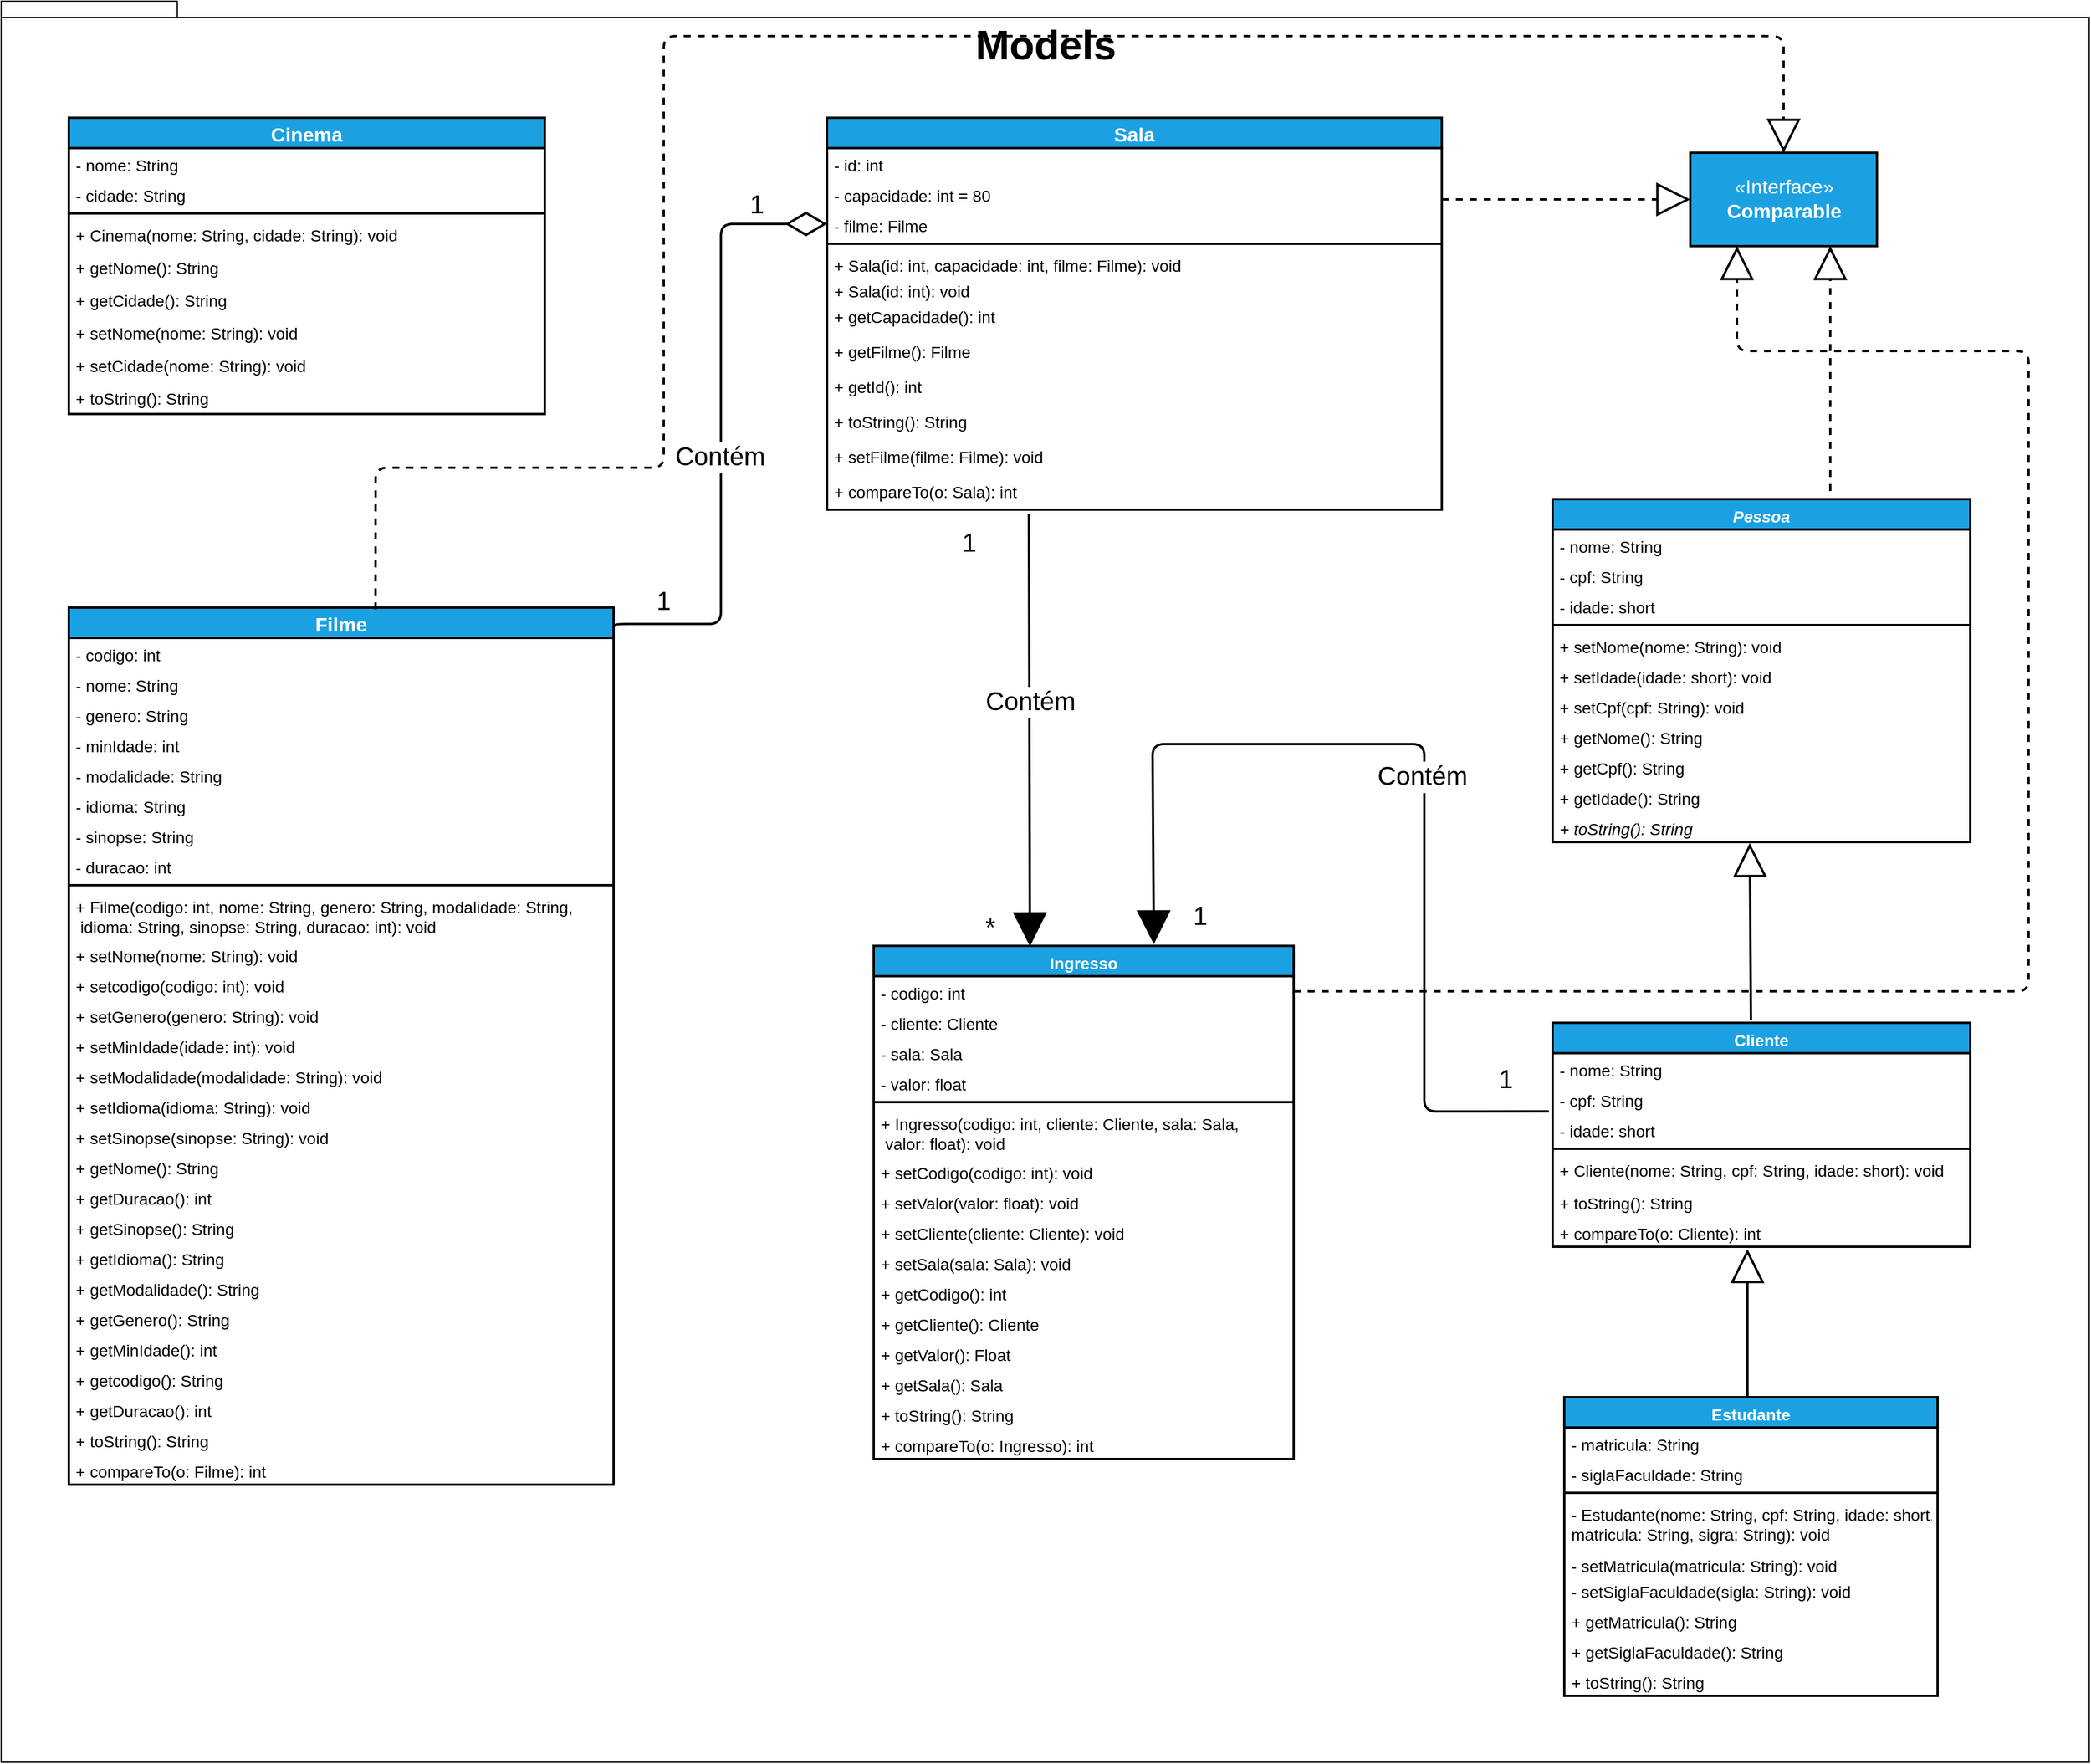 <mxfile>
    <diagram id="zVsVsS7wleitQ91phmRn" name="Página-1">
        <mxGraphModel dx="3559" dy="3665" grid="1" gridSize="10" guides="1" tooltips="1" connect="1" arrows="1" fold="1" page="1" pageScale="1" pageWidth="827" pageHeight="1169" math="0" shadow="0">
            <root>
                <mxCell id="0"/>
                <mxCell id="1" parent="0"/>
                <mxCell id="99" value="&lt;font style=&quot;font-size: 35px&quot;&gt;Models&lt;/font&gt;" style="shape=folder;fontStyle=1;spacingTop=10;tabWidth=40;tabHeight=14;tabPosition=left;html=1;strokeColor=#000000;strokeWidth=1;verticalAlign=top;align=center;fontSize=35;" vertex="1" parent="1">
                    <mxGeometry x="-481" y="-350" width="1790" height="1510" as="geometry"/>
                </mxCell>
                <mxCell id="100" value="Cinema" style="swimlane;fontStyle=1;align=center;verticalAlign=middle;childLayout=stackLayout;horizontal=1;startSize=26;horizontalStack=0;resizeParent=1;resizeParentMax=0;resizeLast=0;collapsible=1;marginBottom=0;fillColor=#1ba1e2;strokeColor=#000000;fontSize=17;fontColor=#ffffff;strokeWidth=2;fontFamily=Helvetica;" vertex="1" parent="1">
                    <mxGeometry x="-423" y="-250" width="408" height="254" as="geometry"/>
                </mxCell>
                <mxCell id="101" value="- nome: String" style="text;align=left;verticalAlign=top;spacingLeft=4;spacingRight=4;overflow=hidden;rotatable=0;points=[[0,0.5],[1,0.5]];portConstraint=eastwest;fontSize=14;" vertex="1" parent="100">
                    <mxGeometry y="26" width="408" height="26" as="geometry"/>
                </mxCell>
                <mxCell id="102" value="- cidade: String" style="text;align=left;verticalAlign=top;spacingLeft=4;spacingRight=4;overflow=hidden;rotatable=0;points=[[0,0.5],[1,0.5]];portConstraint=eastwest;fontSize=14;" vertex="1" parent="100">
                    <mxGeometry y="52" width="408" height="26" as="geometry"/>
                </mxCell>
                <mxCell id="103" value="" style="line;strokeWidth=2;align=left;verticalAlign=middle;spacingTop=-1;spacingLeft=3;spacingRight=3;rotatable=0;labelPosition=right;points=[];portConstraint=eastwest;fillColor=#fff2cc;strokeColor=#000000;fontSize=14;" vertex="1" parent="100">
                    <mxGeometry y="78" width="408" height="8" as="geometry"/>
                </mxCell>
                <mxCell id="104" value="+ Cinema(nome: String, cidade: String): void" style="text;align=left;verticalAlign=top;spacingLeft=4;spacingRight=4;overflow=hidden;rotatable=0;points=[[0,0.5],[1,0.5]];portConstraint=eastwest;fontSize=14;" vertex="1" parent="100">
                    <mxGeometry y="86" width="408" height="28" as="geometry"/>
                </mxCell>
                <mxCell id="105" value="+ getNome(): String" style="text;align=left;verticalAlign=top;spacingLeft=4;spacingRight=4;overflow=hidden;rotatable=0;points=[[0,0.5],[1,0.5]];portConstraint=eastwest;fontSize=14;" vertex="1" parent="100">
                    <mxGeometry y="114" width="408" height="28" as="geometry"/>
                </mxCell>
                <mxCell id="106" value="+ getCidade(): String" style="text;align=left;verticalAlign=top;spacingLeft=4;spacingRight=4;overflow=hidden;rotatable=0;points=[[0,0.5],[1,0.5]];portConstraint=eastwest;fontSize=14;" vertex="1" parent="100">
                    <mxGeometry y="142" width="408" height="28" as="geometry"/>
                </mxCell>
                <mxCell id="107" value="+ setNome(nome: String): void" style="text;align=left;verticalAlign=top;spacingLeft=4;spacingRight=4;overflow=hidden;rotatable=0;points=[[0,0.5],[1,0.5]];portConstraint=eastwest;fontSize=14;" vertex="1" parent="100">
                    <mxGeometry y="170" width="408" height="28" as="geometry"/>
                </mxCell>
                <mxCell id="108" value="+ setCidade(nome: String): void" style="text;align=left;verticalAlign=top;spacingLeft=4;spacingRight=4;overflow=hidden;rotatable=0;points=[[0,0.5],[1,0.5]];portConstraint=eastwest;fontSize=14;" vertex="1" parent="100">
                    <mxGeometry y="198" width="408" height="28" as="geometry"/>
                </mxCell>
                <mxCell id="109" value="+ toString(): String" style="text;align=left;verticalAlign=top;spacingLeft=4;spacingRight=4;overflow=hidden;rotatable=0;points=[[0,0.5],[1,0.5]];portConstraint=eastwest;fontSize=14;" vertex="1" parent="100">
                    <mxGeometry y="226" width="408" height="28" as="geometry"/>
                </mxCell>
                <mxCell id="110" value="Sala" style="swimlane;fontStyle=1;align=center;verticalAlign=middle;childLayout=stackLayout;horizontal=1;startSize=26;horizontalStack=0;resizeParent=1;resizeParentMax=0;resizeLast=0;collapsible=1;marginBottom=0;fillColor=#1ba1e2;strokeColor=#000000;fontSize=17;strokeWidth=2;fontColor=#ffffff;" vertex="1" parent="1">
                    <mxGeometry x="227" y="-250" width="527" height="336" as="geometry"/>
                </mxCell>
                <mxCell id="111" value="- id: int" style="text;align=left;verticalAlign=top;spacingLeft=4;spacingRight=4;overflow=hidden;rotatable=0;points=[[0,0.5],[1,0.5]];portConstraint=eastwest;fontSize=14;strokeColor=none;" vertex="1" parent="110">
                    <mxGeometry y="26" width="527" height="26" as="geometry"/>
                </mxCell>
                <mxCell id="112" value="- capacidade: int = 80" style="text;align=left;verticalAlign=top;spacingLeft=4;spacingRight=4;overflow=hidden;rotatable=0;points=[[0,0.5],[1,0.5]];portConstraint=eastwest;fontSize=14;" vertex="1" parent="110">
                    <mxGeometry y="52" width="527" height="26" as="geometry"/>
                </mxCell>
                <mxCell id="113" value="- filme: Filme" style="text;align=left;verticalAlign=top;spacingLeft=4;spacingRight=4;overflow=hidden;rotatable=0;points=[[0,0.5],[1,0.5]];portConstraint=eastwest;fontSize=14;" vertex="1" parent="110">
                    <mxGeometry y="78" width="527" height="26" as="geometry"/>
                </mxCell>
                <mxCell id="114" value="" style="line;strokeWidth=2;align=left;verticalAlign=middle;spacingTop=-1;spacingLeft=3;spacingRight=3;rotatable=0;labelPosition=right;points=[];portConstraint=eastwest;fontSize=14;sketch=0;shadow=0;labelBackgroundColor=none;labelBorderColor=none;noLabel=1;" vertex="1" parent="110">
                    <mxGeometry y="104" width="527" height="8" as="geometry"/>
                </mxCell>
                <mxCell id="115" value="+ Sala(id: int, capacidade: int, filme: Filme): void" style="text;align=left;verticalAlign=top;spacingLeft=4;spacingRight=4;overflow=hidden;rotatable=0;points=[[0,0.5],[1,0.5]];portConstraint=eastwest;fontSize=14;" vertex="1" parent="110">
                    <mxGeometry y="112" width="527" height="22" as="geometry"/>
                </mxCell>
                <mxCell id="116" value="+ Sala(id: int): void" style="text;align=left;verticalAlign=top;spacingLeft=4;spacingRight=4;overflow=hidden;rotatable=0;points=[[0,0.5],[1,0.5]];portConstraint=eastwest;fontSize=14;" vertex="1" parent="110">
                    <mxGeometry y="134" width="527" height="22" as="geometry"/>
                </mxCell>
                <mxCell id="117" value="+ getCapacidade(): int" style="text;align=left;verticalAlign=top;spacingLeft=4;spacingRight=4;overflow=hidden;rotatable=0;points=[[0,0.5],[1,0.5]];portConstraint=eastwest;fontSize=14;" vertex="1" parent="110">
                    <mxGeometry y="156" width="527" height="30" as="geometry"/>
                </mxCell>
                <mxCell id="118" value="+ getFilme(): Filme" style="text;align=left;verticalAlign=top;spacingLeft=4;spacingRight=4;overflow=hidden;rotatable=0;points=[[0,0.5],[1,0.5]];portConstraint=eastwest;fontSize=14;" vertex="1" parent="110">
                    <mxGeometry y="186" width="527" height="30" as="geometry"/>
                </mxCell>
                <mxCell id="119" value="+ getId(): int" style="text;align=left;verticalAlign=top;spacingLeft=4;spacingRight=4;overflow=hidden;rotatable=0;points=[[0,0.5],[1,0.5]];portConstraint=eastwest;fontSize=14;" vertex="1" parent="110">
                    <mxGeometry y="216" width="527" height="30" as="geometry"/>
                </mxCell>
                <mxCell id="120" value="+ toString(): String" style="text;align=left;verticalAlign=top;spacingLeft=4;spacingRight=4;overflow=hidden;rotatable=0;points=[[0,0.5],[1,0.5]];portConstraint=eastwest;fontSize=14;" vertex="1" parent="110">
                    <mxGeometry y="246" width="527" height="30" as="geometry"/>
                </mxCell>
                <mxCell id="121" value="+ setFilme(filme: Filme): void" style="text;align=left;verticalAlign=top;spacingLeft=4;spacingRight=4;overflow=hidden;rotatable=0;points=[[0,0.5],[1,0.5]];portConstraint=eastwest;fontSize=14;" vertex="1" parent="110">
                    <mxGeometry y="276" width="527" height="30" as="geometry"/>
                </mxCell>
                <mxCell id="122" value="+ compareTo(o: Sala): int" style="text;align=left;verticalAlign=top;spacingLeft=4;spacingRight=4;overflow=hidden;rotatable=0;points=[[0,0.5],[1,0.5]];portConstraint=eastwest;fontSize=14;" vertex="1" parent="110">
                    <mxGeometry y="306" width="527" height="30" as="geometry"/>
                </mxCell>
                <mxCell id="123" value="Cliente" style="swimlane;fontStyle=1;align=center;verticalAlign=top;childLayout=stackLayout;horizontal=1;startSize=26;horizontalStack=0;resizeParent=1;resizeParentMax=0;resizeLast=0;collapsible=1;marginBottom=0;fontSize=14;strokeWidth=2;fillColor=#1ba1e2;fontColor=#ffffff;strokeColor=#000000;" vertex="1" parent="1">
                    <mxGeometry x="849" y="526" width="358" height="192" as="geometry"/>
                </mxCell>
                <mxCell id="124" value="- nome: String" style="text;align=left;verticalAlign=top;spacingLeft=4;spacingRight=4;overflow=hidden;rotatable=0;points=[[0,0.5],[1,0.5]];portConstraint=eastwest;fontSize=14;" vertex="1" parent="123">
                    <mxGeometry y="26" width="358" height="26" as="geometry"/>
                </mxCell>
                <mxCell id="125" value="- cpf: String" style="text;align=left;verticalAlign=top;spacingLeft=4;spacingRight=4;overflow=hidden;rotatable=0;points=[[0,0.5],[1,0.5]];portConstraint=eastwest;fontSize=14;" vertex="1" parent="123">
                    <mxGeometry y="52" width="358" height="26" as="geometry"/>
                </mxCell>
                <mxCell id="126" value="- idade: short" style="text;align=left;verticalAlign=top;spacingLeft=4;spacingRight=4;overflow=hidden;rotatable=0;points=[[0,0.5],[1,0.5]];portConstraint=eastwest;fontSize=14;" vertex="1" parent="123">
                    <mxGeometry y="78" width="358" height="26" as="geometry"/>
                </mxCell>
                <mxCell id="127" value="" style="line;strokeWidth=2;align=left;verticalAlign=middle;spacingTop=-1;spacingLeft=3;spacingRight=3;rotatable=0;labelPosition=right;points=[];portConstraint=eastwest;fontSize=14;" vertex="1" parent="123">
                    <mxGeometry y="104" width="358" height="8" as="geometry"/>
                </mxCell>
                <mxCell id="128" value="+ Cliente(nome: String, cpf: String, idade: short): void" style="text;align=left;verticalAlign=top;spacingLeft=4;spacingRight=4;overflow=hidden;rotatable=0;points=[[0,0.5],[1,0.5]];portConstraint=eastwest;fontSize=14;" vertex="1" parent="123">
                    <mxGeometry y="112" width="358" height="28" as="geometry"/>
                </mxCell>
                <mxCell id="129" value="+ toString(): String" style="text;align=left;verticalAlign=top;spacingLeft=4;spacingRight=4;overflow=hidden;rotatable=0;points=[[0,0.5],[1,0.5]];portConstraint=eastwest;fontSize=14;" vertex="1" parent="123">
                    <mxGeometry y="140" width="358" height="26" as="geometry"/>
                </mxCell>
                <mxCell id="130" value="+ compareTo(o: Cliente): int" style="text;align=left;verticalAlign=top;spacingLeft=4;spacingRight=4;overflow=hidden;rotatable=0;points=[[0,0.5],[1,0.5]];portConstraint=eastwest;fontSize=14;" vertex="1" parent="123">
                    <mxGeometry y="166" width="358" height="26" as="geometry"/>
                </mxCell>
                <mxCell id="131" value="Filme" style="swimlane;fontStyle=1;align=center;verticalAlign=middle;childLayout=stackLayout;horizontal=1;startSize=26;horizontalStack=0;resizeParent=1;resizeParentMax=0;resizeLast=0;collapsible=1;marginBottom=0;fontSize=17;fillColor=#1ba1e2;fontColor=#ffffff;strokeColor=#000000;strokeWidth=2;labelPosition=center;verticalLabelPosition=middle;" vertex="1" parent="1">
                    <mxGeometry x="-423" y="170" width="467" height="752" as="geometry"/>
                </mxCell>
                <mxCell id="132" value="- codigo: int" style="text;align=left;verticalAlign=top;spacingLeft=4;spacingRight=4;overflow=hidden;rotatable=0;points=[[0,0.5],[1,0.5]];portConstraint=eastwest;fontSize=14;" vertex="1" parent="131">
                    <mxGeometry y="26" width="467" height="26" as="geometry"/>
                </mxCell>
                <mxCell id="133" value="- nome: String" style="text;align=left;verticalAlign=top;spacingLeft=4;spacingRight=4;overflow=hidden;rotatable=0;points=[[0,0.5],[1,0.5]];portConstraint=eastwest;fontSize=14;" vertex="1" parent="131">
                    <mxGeometry y="52" width="467" height="26" as="geometry"/>
                </mxCell>
                <mxCell id="134" value="- genero: String" style="text;align=left;verticalAlign=top;spacingLeft=4;spacingRight=4;overflow=hidden;rotatable=0;points=[[0,0.5],[1,0.5]];portConstraint=eastwest;fontSize=14;" vertex="1" parent="131">
                    <mxGeometry y="78" width="467" height="26" as="geometry"/>
                </mxCell>
                <mxCell id="135" value="- minIdade: int" style="text;align=left;verticalAlign=top;spacingLeft=4;spacingRight=4;overflow=hidden;rotatable=0;points=[[0,0.5],[1,0.5]];portConstraint=eastwest;fontSize=14;" vertex="1" parent="131">
                    <mxGeometry y="104" width="467" height="26" as="geometry"/>
                </mxCell>
                <mxCell id="136" value="- modalidade: String" style="text;align=left;verticalAlign=top;spacingLeft=4;spacingRight=4;overflow=hidden;rotatable=0;points=[[0,0.5],[1,0.5]];portConstraint=eastwest;fontSize=14;" vertex="1" parent="131">
                    <mxGeometry y="130" width="467" height="26" as="geometry"/>
                </mxCell>
                <mxCell id="137" value="- idioma: String" style="text;align=left;verticalAlign=top;spacingLeft=4;spacingRight=4;overflow=hidden;rotatable=0;points=[[0,0.5],[1,0.5]];portConstraint=eastwest;fontSize=14;" vertex="1" parent="131">
                    <mxGeometry y="156" width="467" height="26" as="geometry"/>
                </mxCell>
                <mxCell id="138" value="- sinopse: String" style="text;align=left;verticalAlign=top;spacingLeft=4;spacingRight=4;overflow=hidden;rotatable=0;points=[[0,0.5],[1,0.5]];portConstraint=eastwest;fontSize=14;" vertex="1" parent="131">
                    <mxGeometry y="182" width="467" height="26" as="geometry"/>
                </mxCell>
                <mxCell id="139" value="- duracao: int" style="text;align=left;verticalAlign=top;spacingLeft=4;spacingRight=4;overflow=hidden;rotatable=0;points=[[0,0.5],[1,0.5]];portConstraint=eastwest;fontSize=14;" vertex="1" parent="131">
                    <mxGeometry y="208" width="467" height="26" as="geometry"/>
                </mxCell>
                <mxCell id="140" value="" style="line;strokeWidth=2;align=left;verticalAlign=middle;spacingTop=-1;spacingLeft=3;spacingRight=3;rotatable=0;labelPosition=right;points=[];portConstraint=eastwest;fontSize=14;" vertex="1" parent="131">
                    <mxGeometry y="234" width="467" height="8" as="geometry"/>
                </mxCell>
                <mxCell id="141" value="+ Filme(codigo: int, nome: String, genero: String, modalidade: String,&#10; idioma: String, sinopse: String, duracao: int): void" style="text;align=left;verticalAlign=top;spacingLeft=4;spacingRight=4;overflow=hidden;rotatable=0;points=[[0,0.5],[1,0.5]];portConstraint=eastwest;fontSize=14;" vertex="1" parent="131">
                    <mxGeometry y="242" width="467" height="42" as="geometry"/>
                </mxCell>
                <mxCell id="142" value="+ setNome(nome: String): void" style="text;align=left;verticalAlign=top;spacingLeft=4;spacingRight=4;overflow=hidden;rotatable=0;points=[[0,0.5],[1,0.5]];portConstraint=eastwest;fontSize=14;" vertex="1" parent="131">
                    <mxGeometry y="284" width="467" height="26" as="geometry"/>
                </mxCell>
                <mxCell id="143" value="+ setcodigo(codigo: int): void" style="text;align=left;verticalAlign=top;spacingLeft=4;spacingRight=4;overflow=hidden;rotatable=0;points=[[0,0.5],[1,0.5]];portConstraint=eastwest;fontSize=14;" vertex="1" parent="131">
                    <mxGeometry y="310" width="467" height="26" as="geometry"/>
                </mxCell>
                <mxCell id="144" value="+ setGenero(genero: String): void" style="text;align=left;verticalAlign=top;spacingLeft=4;spacingRight=4;overflow=hidden;rotatable=0;points=[[0,0.5],[1,0.5]];portConstraint=eastwest;fontSize=14;" vertex="1" parent="131">
                    <mxGeometry y="336" width="467" height="26" as="geometry"/>
                </mxCell>
                <mxCell id="145" value="+ setMinIdade(idade: int): void" style="text;align=left;verticalAlign=top;spacingLeft=4;spacingRight=4;overflow=hidden;rotatable=0;points=[[0,0.5],[1,0.5]];portConstraint=eastwest;fontSize=14;" vertex="1" parent="131">
                    <mxGeometry y="362" width="467" height="26" as="geometry"/>
                </mxCell>
                <mxCell id="146" value="+ setModalidade(modalidade: String): void" style="text;align=left;verticalAlign=top;spacingLeft=4;spacingRight=4;overflow=hidden;rotatable=0;points=[[0,0.5],[1,0.5]];portConstraint=eastwest;fontSize=14;" vertex="1" parent="131">
                    <mxGeometry y="388" width="467" height="26" as="geometry"/>
                </mxCell>
                <mxCell id="147" value="+ setIdioma(idioma: String): void" style="text;align=left;verticalAlign=top;spacingLeft=4;spacingRight=4;overflow=hidden;rotatable=0;points=[[0,0.5],[1,0.5]];portConstraint=eastwest;fontSize=14;" vertex="1" parent="131">
                    <mxGeometry y="414" width="467" height="26" as="geometry"/>
                </mxCell>
                <mxCell id="148" value="+ setSinopse(sinopse: String): void" style="text;align=left;verticalAlign=top;spacingLeft=4;spacingRight=4;overflow=hidden;rotatable=0;points=[[0,0.5],[1,0.5]];portConstraint=eastwest;fontSize=14;" vertex="1" parent="131">
                    <mxGeometry y="440" width="467" height="26" as="geometry"/>
                </mxCell>
                <mxCell id="149" value="+ getNome(): String" style="text;align=left;verticalAlign=top;spacingLeft=4;spacingRight=4;overflow=hidden;rotatable=0;points=[[0,0.5],[1,0.5]];portConstraint=eastwest;fontSize=14;" vertex="1" parent="131">
                    <mxGeometry y="466" width="467" height="26" as="geometry"/>
                </mxCell>
                <mxCell id="150" value="+ getDuracao(): int" style="text;align=left;verticalAlign=top;spacingLeft=4;spacingRight=4;overflow=hidden;rotatable=0;points=[[0,0.5],[1,0.5]];portConstraint=eastwest;fontSize=14;" vertex="1" parent="131">
                    <mxGeometry y="492" width="467" height="26" as="geometry"/>
                </mxCell>
                <mxCell id="151" value="+ getSinopse(): String" style="text;align=left;verticalAlign=top;spacingLeft=4;spacingRight=4;overflow=hidden;rotatable=0;points=[[0,0.5],[1,0.5]];portConstraint=eastwest;fontSize=14;" vertex="1" parent="131">
                    <mxGeometry y="518" width="467" height="26" as="geometry"/>
                </mxCell>
                <mxCell id="152" value="+ getIdioma(): String" style="text;align=left;verticalAlign=top;spacingLeft=4;spacingRight=4;overflow=hidden;rotatable=0;points=[[0,0.5],[1,0.5]];portConstraint=eastwest;fontSize=14;" vertex="1" parent="131">
                    <mxGeometry y="544" width="467" height="26" as="geometry"/>
                </mxCell>
                <mxCell id="153" value="+ getModalidade(): String" style="text;align=left;verticalAlign=top;spacingLeft=4;spacingRight=4;overflow=hidden;rotatable=0;points=[[0,0.5],[1,0.5]];portConstraint=eastwest;fontSize=14;" vertex="1" parent="131">
                    <mxGeometry y="570" width="467" height="26" as="geometry"/>
                </mxCell>
                <mxCell id="154" value="+ getGenero(): String" style="text;align=left;verticalAlign=top;spacingLeft=4;spacingRight=4;overflow=hidden;rotatable=0;points=[[0,0.5],[1,0.5]];portConstraint=eastwest;fontSize=14;" vertex="1" parent="131">
                    <mxGeometry y="596" width="467" height="26" as="geometry"/>
                </mxCell>
                <mxCell id="155" value="+ getMinIdade(): int" style="text;align=left;verticalAlign=top;spacingLeft=4;spacingRight=4;overflow=hidden;rotatable=0;points=[[0,0.5],[1,0.5]];portConstraint=eastwest;fontSize=14;" vertex="1" parent="131">
                    <mxGeometry y="622" width="467" height="26" as="geometry"/>
                </mxCell>
                <mxCell id="156" value="+ getcodigo(): String" style="text;align=left;verticalAlign=top;spacingLeft=4;spacingRight=4;overflow=hidden;rotatable=0;points=[[0,0.5],[1,0.5]];portConstraint=eastwest;fontSize=14;" vertex="1" parent="131">
                    <mxGeometry y="648" width="467" height="26" as="geometry"/>
                </mxCell>
                <mxCell id="157" value="+ getDuracao(): int" style="text;align=left;verticalAlign=top;spacingLeft=4;spacingRight=4;overflow=hidden;rotatable=0;points=[[0,0.5],[1,0.5]];portConstraint=eastwest;fontSize=14;" vertex="1" parent="131">
                    <mxGeometry y="674" width="467" height="26" as="geometry"/>
                </mxCell>
                <mxCell id="158" value="+ toString(): String" style="text;align=left;verticalAlign=top;spacingLeft=4;spacingRight=4;overflow=hidden;rotatable=0;points=[[0,0.5],[1,0.5]];portConstraint=eastwest;fontSize=14;" vertex="1" parent="131">
                    <mxGeometry y="700" width="467" height="26" as="geometry"/>
                </mxCell>
                <mxCell id="159" value="+ compareTo(o: Filme): int" style="text;align=left;verticalAlign=top;spacingLeft=4;spacingRight=4;overflow=hidden;rotatable=0;points=[[0,0.5],[1,0.5]];portConstraint=eastwest;fontSize=14;" vertex="1" parent="131">
                    <mxGeometry y="726" width="467" height="26" as="geometry"/>
                </mxCell>
                <mxCell id="160" value="Estudante" style="swimlane;fontStyle=1;align=center;verticalAlign=top;childLayout=stackLayout;horizontal=1;startSize=26;horizontalStack=0;resizeParent=1;resizeParentMax=0;resizeLast=0;collapsible=1;marginBottom=0;fontSize=14;fillColor=#1ba1e2;fontColor=#ffffff;strokeColor=#000000;strokeWidth=2;rounded=0;shadow=0;sketch=0;glass=0;" vertex="1" parent="1">
                    <mxGeometry x="859" y="847" width="320" height="256" as="geometry"/>
                </mxCell>
                <mxCell id="161" value="- matricula: String" style="text;align=left;verticalAlign=top;spacingLeft=4;spacingRight=4;overflow=hidden;rotatable=0;points=[[0,0.5],[1,0.5]];portConstraint=eastwest;fontSize=14;" vertex="1" parent="160">
                    <mxGeometry y="26" width="320" height="26" as="geometry"/>
                </mxCell>
                <mxCell id="162" value="- siglaFaculdade: String" style="text;align=left;verticalAlign=top;spacingLeft=4;spacingRight=4;overflow=hidden;rotatable=0;points=[[0,0.5],[1,0.5]];portConstraint=eastwest;fontSize=14;" vertex="1" parent="160">
                    <mxGeometry y="52" width="320" height="26" as="geometry"/>
                </mxCell>
                <mxCell id="163" value="" style="line;strokeWidth=2;align=left;verticalAlign=middle;spacingTop=-1;spacingLeft=3;spacingRight=3;rotatable=0;labelPosition=right;points=[];portConstraint=eastwest;fontSize=14;shadow=0;" vertex="1" parent="160">
                    <mxGeometry y="78" width="320" height="8" as="geometry"/>
                </mxCell>
                <mxCell id="164" value="- Estudante(nome: String, cpf: String, idade: short, &#10;matricula: String, sigra: String): void" style="text;align=left;verticalAlign=top;spacingLeft=4;spacingRight=4;overflow=hidden;rotatable=0;points=[[0,0.5],[1,0.5]];portConstraint=eastwest;fontSize=14;" vertex="1" parent="160">
                    <mxGeometry y="86" width="320" height="44" as="geometry"/>
                </mxCell>
                <mxCell id="165" value="- setMatricula(matricula: String): void" style="text;align=left;verticalAlign=top;spacingLeft=4;spacingRight=4;overflow=hidden;rotatable=0;points=[[0,0.5],[1,0.5]];portConstraint=eastwest;fontSize=14;" vertex="1" parent="160">
                    <mxGeometry y="130" width="320" height="22" as="geometry"/>
                </mxCell>
                <mxCell id="166" value="- setSiglaFaculdade(sigla: String): void" style="text;align=left;verticalAlign=top;spacingLeft=4;spacingRight=4;overflow=hidden;rotatable=0;points=[[0,0.5],[1,0.5]];portConstraint=eastwest;fontSize=14;" vertex="1" parent="160">
                    <mxGeometry y="152" width="320" height="26" as="geometry"/>
                </mxCell>
                <mxCell id="167" value="+ getMatricula(): String" style="text;align=left;verticalAlign=top;spacingLeft=4;spacingRight=4;overflow=hidden;rotatable=0;points=[[0,0.5],[1,0.5]];portConstraint=eastwest;fontSize=14;" vertex="1" parent="160">
                    <mxGeometry y="178" width="320" height="26" as="geometry"/>
                </mxCell>
                <mxCell id="168" value="+ getSiglaFaculdade(): String " style="text;align=left;verticalAlign=top;spacingLeft=4;spacingRight=4;overflow=hidden;rotatable=0;points=[[0,0.5],[1,0.5]];portConstraint=eastwest;fontSize=14;" vertex="1" parent="160">
                    <mxGeometry y="204" width="320" height="26" as="geometry"/>
                </mxCell>
                <mxCell id="169" value="+ toString(): String " style="text;align=left;verticalAlign=top;spacingLeft=4;spacingRight=4;overflow=hidden;rotatable=0;points=[[0,0.5],[1,0.5]];portConstraint=eastwest;fontSize=14;" vertex="1" parent="160">
                    <mxGeometry y="230" width="320" height="26" as="geometry"/>
                </mxCell>
                <mxCell id="170" value="" style="endArrow=none;html=1;endSize=24;startArrow=diamondThin;startSize=30;startFill=0;edgeStyle=orthogonalEdgeStyle;align=left;verticalAlign=bottom;entryX=1.002;entryY=0.022;entryDx=0;entryDy=0;endFill=0;fillColor=none;fontSize=14;exitX=0;exitY=0.5;exitDx=0;exitDy=0;entryPerimeter=0;strokeWidth=2;" edge="1" parent="1" source="113" target="131">
                    <mxGeometry x="-1" y="3" relative="1" as="geometry">
                        <mxPoint x="197" y="78" as="sourcePoint"/>
                        <mxPoint x="187" y="250" as="targetPoint"/>
                        <Array as="points">
                            <mxPoint x="136" y="-159"/>
                            <mxPoint x="136" y="184"/>
                        </Array>
                    </mxGeometry>
                </mxCell>
                <mxCell id="171" value="Contém" style="edgeLabel;html=1;align=center;verticalAlign=middle;resizable=0;points=[];fontSize=22;" vertex="1" connectable="0" parent="170">
                    <mxGeometry x="0.101" y="-1" relative="1" as="geometry">
                        <mxPoint as="offset"/>
                    </mxGeometry>
                </mxCell>
                <mxCell id="172" style="edgeStyle=none;html=1;startArrow=none;startFill=0;endArrow=block;endFill=0;startSize=24;endSize=24;fontSize=14;strokeWidth=2;" edge="1" parent="1">
                    <mxGeometry relative="1" as="geometry">
                        <mxPoint x="1016" y="720" as="targetPoint"/>
                        <mxPoint x="1016" y="848" as="sourcePoint"/>
                    </mxGeometry>
                </mxCell>
                <mxCell id="173" value="«Interface»&lt;br style=&quot;font-size: 17px;&quot;&gt;&lt;b style=&quot;font-size: 17px;&quot;&gt;Comparable&lt;/b&gt;" style="html=1;fillColor=#1ba1e2;fontColor=#ffffff;strokeColor=#000000;fontSize=17;strokeWidth=2;" vertex="1" parent="1">
                    <mxGeometry x="967" y="-220" width="160" height="80" as="geometry"/>
                </mxCell>
                <mxCell id="174" style="edgeStyle=none;html=1;exitX=1;exitY=-0.308;exitDx=0;exitDy=0;entryX=0;entryY=0.5;entryDx=0;entryDy=0;dashed=1;fontSize=17;startArrow=none;startFill=0;endArrow=block;endFill=0;startSize=24;endSize=24;strokeWidth=2;exitPerimeter=0;" edge="1" parent="1" source="113" target="173">
                    <mxGeometry relative="1" as="geometry"/>
                </mxCell>
                <mxCell id="175" value="Ingresso" style="swimlane;fontStyle=1;align=center;verticalAlign=top;childLayout=stackLayout;horizontal=1;startSize=26;horizontalStack=0;resizeParent=1;resizeParentMax=0;resizeLast=0;collapsible=1;marginBottom=0;fontSize=14;strokeWidth=2;fillColor=#1ba1e2;fontColor=#ffffff;strokeColor=#000000;" vertex="1" parent="1">
                    <mxGeometry x="267" y="460" width="360" height="440" as="geometry"/>
                </mxCell>
                <mxCell id="176" value="- codigo: int" style="text;align=left;verticalAlign=top;spacingLeft=4;spacingRight=4;overflow=hidden;rotatable=0;points=[[0,0.5],[1,0.5]];portConstraint=eastwest;fontSize=14;" vertex="1" parent="175">
                    <mxGeometry y="26" width="360" height="26" as="geometry"/>
                </mxCell>
                <mxCell id="177" value="- cliente: Cliente" style="text;align=left;verticalAlign=top;spacingLeft=4;spacingRight=4;overflow=hidden;rotatable=0;points=[[0,0.5],[1,0.5]];portConstraint=eastwest;fontSize=14;" vertex="1" parent="175">
                    <mxGeometry y="52" width="360" height="26" as="geometry"/>
                </mxCell>
                <mxCell id="178" value="- sala: Sala" style="text;align=left;verticalAlign=top;spacingLeft=4;spacingRight=4;overflow=hidden;rotatable=0;points=[[0,0.5],[1,0.5]];portConstraint=eastwest;fontSize=14;" vertex="1" parent="175">
                    <mxGeometry y="78" width="360" height="26" as="geometry"/>
                </mxCell>
                <mxCell id="179" value="- valor: float" style="text;align=left;verticalAlign=top;spacingLeft=4;spacingRight=4;overflow=hidden;rotatable=0;points=[[0,0.5],[1,0.5]];portConstraint=eastwest;fontSize=14;" vertex="1" parent="175">
                    <mxGeometry y="104" width="360" height="26" as="geometry"/>
                </mxCell>
                <mxCell id="180" value="" style="line;strokeWidth=2;align=left;verticalAlign=middle;spacingTop=-1;spacingLeft=3;spacingRight=3;rotatable=0;labelPosition=right;points=[];portConstraint=eastwest;fontSize=14;" vertex="1" parent="175">
                    <mxGeometry y="130" width="360" height="8" as="geometry"/>
                </mxCell>
                <mxCell id="181" value="+ Ingresso(codigo: int, cliente: Cliente, sala: Sala,&#10; valor: float): void" style="text;align=left;verticalAlign=top;spacingLeft=4;spacingRight=4;overflow=hidden;rotatable=0;points=[[0,0.5],[1,0.5]];portConstraint=eastwest;fontSize=14;" vertex="1" parent="175">
                    <mxGeometry y="138" width="360" height="42" as="geometry"/>
                </mxCell>
                <mxCell id="182" value="+ setCodigo(codigo: int): void" style="text;align=left;verticalAlign=top;spacingLeft=4;spacingRight=4;overflow=hidden;rotatable=0;points=[[0,0.5],[1,0.5]];portConstraint=eastwest;fontSize=14;" vertex="1" parent="175">
                    <mxGeometry y="180" width="360" height="26" as="geometry"/>
                </mxCell>
                <mxCell id="183" value="+ setValor(valor: float): void" style="text;align=left;verticalAlign=top;spacingLeft=4;spacingRight=4;overflow=hidden;rotatable=0;points=[[0,0.5],[1,0.5]];portConstraint=eastwest;fontSize=14;" vertex="1" parent="175">
                    <mxGeometry y="206" width="360" height="26" as="geometry"/>
                </mxCell>
                <mxCell id="184" value="+ setCliente(cliente: Cliente): void" style="text;align=left;verticalAlign=top;spacingLeft=4;spacingRight=4;overflow=hidden;rotatable=0;points=[[0,0.5],[1,0.5]];portConstraint=eastwest;fontSize=14;" vertex="1" parent="175">
                    <mxGeometry y="232" width="360" height="26" as="geometry"/>
                </mxCell>
                <mxCell id="185" value="+ setSala(sala: Sala): void" style="text;align=left;verticalAlign=top;spacingLeft=4;spacingRight=4;overflow=hidden;rotatable=0;points=[[0,0.5],[1,0.5]];portConstraint=eastwest;fontSize=14;" vertex="1" parent="175">
                    <mxGeometry y="258" width="360" height="26" as="geometry"/>
                </mxCell>
                <mxCell id="186" value="+ getCodigo(): int" style="text;align=left;verticalAlign=top;spacingLeft=4;spacingRight=4;overflow=hidden;rotatable=0;points=[[0,0.5],[1,0.5]];portConstraint=eastwest;fontSize=14;" vertex="1" parent="175">
                    <mxGeometry y="284" width="360" height="26" as="geometry"/>
                </mxCell>
                <mxCell id="187" value="+ getCliente(): Cliente" style="text;align=left;verticalAlign=top;spacingLeft=4;spacingRight=4;overflow=hidden;rotatable=0;points=[[0,0.5],[1,0.5]];portConstraint=eastwest;fontSize=14;" vertex="1" parent="175">
                    <mxGeometry y="310" width="360" height="26" as="geometry"/>
                </mxCell>
                <mxCell id="188" value="+ getValor(): Float" style="text;align=left;verticalAlign=top;spacingLeft=4;spacingRight=4;overflow=hidden;rotatable=0;points=[[0,0.5],[1,0.5]];portConstraint=eastwest;fontSize=14;" vertex="1" parent="175">
                    <mxGeometry y="336" width="360" height="26" as="geometry"/>
                </mxCell>
                <mxCell id="189" value="+ getSala(): Sala" style="text;align=left;verticalAlign=top;spacingLeft=4;spacingRight=4;overflow=hidden;rotatable=0;points=[[0,0.5],[1,0.5]];portConstraint=eastwest;fontSize=14;" vertex="1" parent="175">
                    <mxGeometry y="362" width="360" height="26" as="geometry"/>
                </mxCell>
                <mxCell id="190" value="+ toString(): String" style="text;align=left;verticalAlign=top;spacingLeft=4;spacingRight=4;overflow=hidden;rotatable=0;points=[[0,0.5],[1,0.5]];portConstraint=eastwest;fontSize=14;" vertex="1" parent="175">
                    <mxGeometry y="388" width="360" height="26" as="geometry"/>
                </mxCell>
                <mxCell id="191" value="+ compareTo(o: Ingresso): int" style="text;align=left;verticalAlign=top;spacingLeft=4;spacingRight=4;overflow=hidden;rotatable=0;points=[[0,0.5],[1,0.5]];portConstraint=eastwest;fontSize=14;" vertex="1" parent="175">
                    <mxGeometry y="414" width="360" height="26" as="geometry"/>
                </mxCell>
                <mxCell id="192" value="" style="endArrow=none;endFill=0;endSize=24;html=1;fontSize=35;fontColor=#000000;strokeWidth=2;exitX=0.372;exitY=0.001;exitDx=0;exitDy=0;exitPerimeter=0;startArrow=block;startFill=1;sourcePerimeterSpacing=5;startSize=24;" edge="1" parent="1" source="175">
                    <mxGeometry width="160" relative="1" as="geometry">
                        <mxPoint x="400" y="450" as="sourcePoint"/>
                        <mxPoint x="400" y="90.0" as="targetPoint"/>
                    </mxGeometry>
                </mxCell>
                <mxCell id="193" value="Contém" style="edgeLabel;html=1;align=center;verticalAlign=middle;resizable=0;points=[];fontSize=22;" vertex="1" connectable="0" parent="192">
                    <mxGeometry x="0.13" relative="1" as="geometry">
                        <mxPoint as="offset"/>
                    </mxGeometry>
                </mxCell>
                <mxCell id="194" value="" style="endArrow=none;endFill=0;endSize=24;html=1;fontSize=35;fontColor=#000000;strokeWidth=2;exitX=0.667;exitY=-0.003;exitDx=0;exitDy=0;exitPerimeter=0;entryX=-0.009;entryY=-0.081;entryDx=0;entryDy=0;entryPerimeter=0;startArrow=block;startFill=1;startSize=24;" edge="1" parent="1" source="175" target="126">
                    <mxGeometry width="160" relative="1" as="geometry">
                        <mxPoint x="497" y="400" as="sourcePoint"/>
                        <mxPoint x="848.284" y="695.01" as="targetPoint"/>
                        <Array as="points">
                            <mxPoint x="506" y="287"/>
                            <mxPoint x="739" y="287"/>
                            <mxPoint x="739" y="602"/>
                        </Array>
                    </mxGeometry>
                </mxCell>
                <mxCell id="195" value="Contém" style="edgeLabel;html=1;align=center;verticalAlign=middle;resizable=0;points=[];fontSize=22;" vertex="1" connectable="0" parent="194">
                    <mxGeometry x="0.046" y="-1" relative="1" as="geometry">
                        <mxPoint x="-1" as="offset"/>
                    </mxGeometry>
                </mxCell>
                <mxCell id="196" value="" style="endArrow=block;dashed=1;endFill=0;endSize=24;html=1;fontSize=35;fontColor=#000000;strokeWidth=2;entryX=0.75;entryY=1;entryDx=0;entryDy=0;" edge="1" parent="1" target="173">
                    <mxGeometry width="160" relative="1" as="geometry">
                        <mxPoint x="1087" y="70.0" as="sourcePoint"/>
                        <mxPoint x="1066" y="-130" as="targetPoint"/>
                        <Array as="points">
                            <mxPoint x="1087" y="-70"/>
                        </Array>
                    </mxGeometry>
                </mxCell>
                <mxCell id="197" value="" style="endArrow=block;dashed=1;endFill=0;endSize=24;html=1;fontSize=35;fontColor=#000000;strokeWidth=2;exitX=1;exitY=0.5;exitDx=0;exitDy=0;entryX=0.25;entryY=1;entryDx=0;entryDy=0;" edge="1" parent="1" source="176" target="173">
                    <mxGeometry width="160" relative="1" as="geometry">
                        <mxPoint x="667" y="490" as="sourcePoint"/>
                        <mxPoint x="827" y="490" as="targetPoint"/>
                        <Array as="points">
                            <mxPoint x="1257" y="499"/>
                            <mxPoint x="1257" y="-50"/>
                            <mxPoint x="1007" y="-50"/>
                        </Array>
                    </mxGeometry>
                </mxCell>
                <mxCell id="198" value="" style="endArrow=block;dashed=1;endFill=0;endSize=24;html=1;fontSize=35;fontColor=#000000;strokeWidth=2;entryX=0.5;entryY=0;entryDx=0;entryDy=0;exitX=0.563;exitY=0.002;exitDx=0;exitDy=0;exitPerimeter=0;" edge="1" parent="1" source="131" target="173">
                    <mxGeometry width="160" relative="1" as="geometry">
                        <mxPoint x="-123" y="120" as="sourcePoint"/>
                        <mxPoint x="37" y="120" as="targetPoint"/>
                        <Array as="points">
                            <mxPoint x="-160" y="50"/>
                            <mxPoint x="87" y="50"/>
                            <mxPoint x="87" y="-320"/>
                            <mxPoint x="1047" y="-320"/>
                        </Array>
                    </mxGeometry>
                </mxCell>
                <mxCell id="199" value="&lt;font style=&quot;font-size: 22px&quot;&gt;1&lt;/font&gt;" style="text;html=1;strokeColor=none;fillColor=none;align=center;verticalAlign=middle;whiteSpace=wrap;rounded=0;" vertex="1" parent="1">
                    <mxGeometry x="57" y="150" width="60" height="30" as="geometry"/>
                </mxCell>
                <mxCell id="200" value="&lt;font style=&quot;font-size: 22px&quot;&gt;1&lt;/font&gt;" style="text;html=1;strokeColor=none;fillColor=none;align=center;verticalAlign=middle;whiteSpace=wrap;rounded=0;" vertex="1" parent="1">
                    <mxGeometry x="137" y="-190" width="60" height="30" as="geometry"/>
                </mxCell>
                <mxCell id="201" value="1" style="text;html=1;strokeColor=none;fillColor=none;align=center;verticalAlign=middle;whiteSpace=wrap;rounded=0;fontSize=22;" vertex="1" parent="1">
                    <mxGeometry x="319" y="100" width="60" height="30" as="geometry"/>
                </mxCell>
                <mxCell id="202" value="*" style="text;html=1;strokeColor=none;fillColor=none;align=center;verticalAlign=middle;whiteSpace=wrap;rounded=0;fontSize=22;" vertex="1" parent="1">
                    <mxGeometry x="337" y="430" width="60" height="30" as="geometry"/>
                </mxCell>
                <mxCell id="203" value="1" style="text;html=1;strokeColor=none;fillColor=none;align=center;verticalAlign=middle;whiteSpace=wrap;rounded=0;fontSize=22;" vertex="1" parent="1">
                    <mxGeometry x="779" y="560" width="60" height="30" as="geometry"/>
                </mxCell>
                <mxCell id="204" value="1" style="text;html=1;strokeColor=none;fillColor=none;align=center;verticalAlign=middle;whiteSpace=wrap;rounded=0;fontSize=22;" vertex="1" parent="1">
                    <mxGeometry x="517" y="420" width="60" height="30" as="geometry"/>
                </mxCell>
                <mxCell id="205" value="Pessoa" style="swimlane;fontStyle=3;align=center;verticalAlign=top;childLayout=stackLayout;horizontal=1;startSize=26;horizontalStack=0;resizeParent=1;resizeParentMax=0;resizeLast=0;collapsible=1;marginBottom=0;fontSize=14;strokeWidth=2;fillColor=#1ba1e2;fontColor=#ffffff;strokeColor=#000000;" vertex="1" parent="1">
                    <mxGeometry x="849" y="77" width="358" height="294" as="geometry"/>
                </mxCell>
                <mxCell id="206" value="- nome: String" style="text;align=left;verticalAlign=top;spacingLeft=4;spacingRight=4;overflow=hidden;rotatable=0;points=[[0,0.5],[1,0.5]];portConstraint=eastwest;fontSize=14;" vertex="1" parent="205">
                    <mxGeometry y="26" width="358" height="26" as="geometry"/>
                </mxCell>
                <mxCell id="207" value="- cpf: String" style="text;align=left;verticalAlign=top;spacingLeft=4;spacingRight=4;overflow=hidden;rotatable=0;points=[[0,0.5],[1,0.5]];portConstraint=eastwest;fontSize=14;" vertex="1" parent="205">
                    <mxGeometry y="52" width="358" height="26" as="geometry"/>
                </mxCell>
                <mxCell id="208" value="- idade: short" style="text;align=left;verticalAlign=top;spacingLeft=4;spacingRight=4;overflow=hidden;rotatable=0;points=[[0,0.5],[1,0.5]];portConstraint=eastwest;fontSize=14;" vertex="1" parent="205">
                    <mxGeometry y="78" width="358" height="26" as="geometry"/>
                </mxCell>
                <mxCell id="209" value="" style="line;strokeWidth=2;align=left;verticalAlign=middle;spacingTop=-1;spacingLeft=3;spacingRight=3;rotatable=0;labelPosition=right;points=[];portConstraint=eastwest;fontSize=14;" vertex="1" parent="205">
                    <mxGeometry y="104" width="358" height="8" as="geometry"/>
                </mxCell>
                <mxCell id="210" value="+ setNome(nome: String): void" style="text;align=left;verticalAlign=top;spacingLeft=4;spacingRight=4;overflow=hidden;rotatable=0;points=[[0,0.5],[1,0.5]];portConstraint=eastwest;fontSize=14;" vertex="1" parent="205">
                    <mxGeometry y="112" width="358" height="26" as="geometry"/>
                </mxCell>
                <mxCell id="211" value="+ setIdade(idade: short): void" style="text;align=left;verticalAlign=top;spacingLeft=4;spacingRight=4;overflow=hidden;rotatable=0;points=[[0,0.5],[1,0.5]];portConstraint=eastwest;fontSize=14;" vertex="1" parent="205">
                    <mxGeometry y="138" width="358" height="26" as="geometry"/>
                </mxCell>
                <mxCell id="212" value="+ setCpf(cpf: String): void" style="text;align=left;verticalAlign=top;spacingLeft=4;spacingRight=4;overflow=hidden;rotatable=0;points=[[0,0.5],[1,0.5]];portConstraint=eastwest;fontSize=14;" vertex="1" parent="205">
                    <mxGeometry y="164" width="358" height="26" as="geometry"/>
                </mxCell>
                <mxCell id="213" value="+ getNome(): String" style="text;align=left;verticalAlign=top;spacingLeft=4;spacingRight=4;overflow=hidden;rotatable=0;points=[[0,0.5],[1,0.5]];portConstraint=eastwest;fontSize=14;" vertex="1" parent="205">
                    <mxGeometry y="190" width="358" height="26" as="geometry"/>
                </mxCell>
                <mxCell id="214" value="+ getCpf(): String" style="text;align=left;verticalAlign=top;spacingLeft=4;spacingRight=4;overflow=hidden;rotatable=0;points=[[0,0.5],[1,0.5]];portConstraint=eastwest;fontSize=14;" vertex="1" parent="205">
                    <mxGeometry y="216" width="358" height="26" as="geometry"/>
                </mxCell>
                <mxCell id="215" value="+ getIdade(): String" style="text;align=left;verticalAlign=top;spacingLeft=4;spacingRight=4;overflow=hidden;rotatable=0;points=[[0,0.5],[1,0.5]];portConstraint=eastwest;fontSize=14;" vertex="1" parent="205">
                    <mxGeometry y="242" width="358" height="26" as="geometry"/>
                </mxCell>
                <mxCell id="216" value="+ toString(): String" style="text;align=left;verticalAlign=top;spacingLeft=4;spacingRight=4;overflow=hidden;rotatable=0;points=[[0,0.5],[1,0.5]];portConstraint=eastwest;fontSize=14;fontStyle=2" vertex="1" parent="205">
                    <mxGeometry y="268" width="358" height="26" as="geometry"/>
                </mxCell>
                <mxCell id="217" style="edgeStyle=none;html=1;startArrow=none;startFill=0;endArrow=block;endFill=0;startSize=24;endSize=24;fontSize=14;strokeWidth=2;entryX=0.472;entryY=1.035;entryDx=0;entryDy=0;entryPerimeter=0;" edge="1" parent="1" target="216">
                    <mxGeometry relative="1" as="geometry">
                        <mxPoint x="1019" y="404" as="targetPoint"/>
                        <mxPoint x="1019" y="524.0" as="sourcePoint"/>
                    </mxGeometry>
                </mxCell>
            </root>
        </mxGraphModel>
    </diagram>
</mxfile>